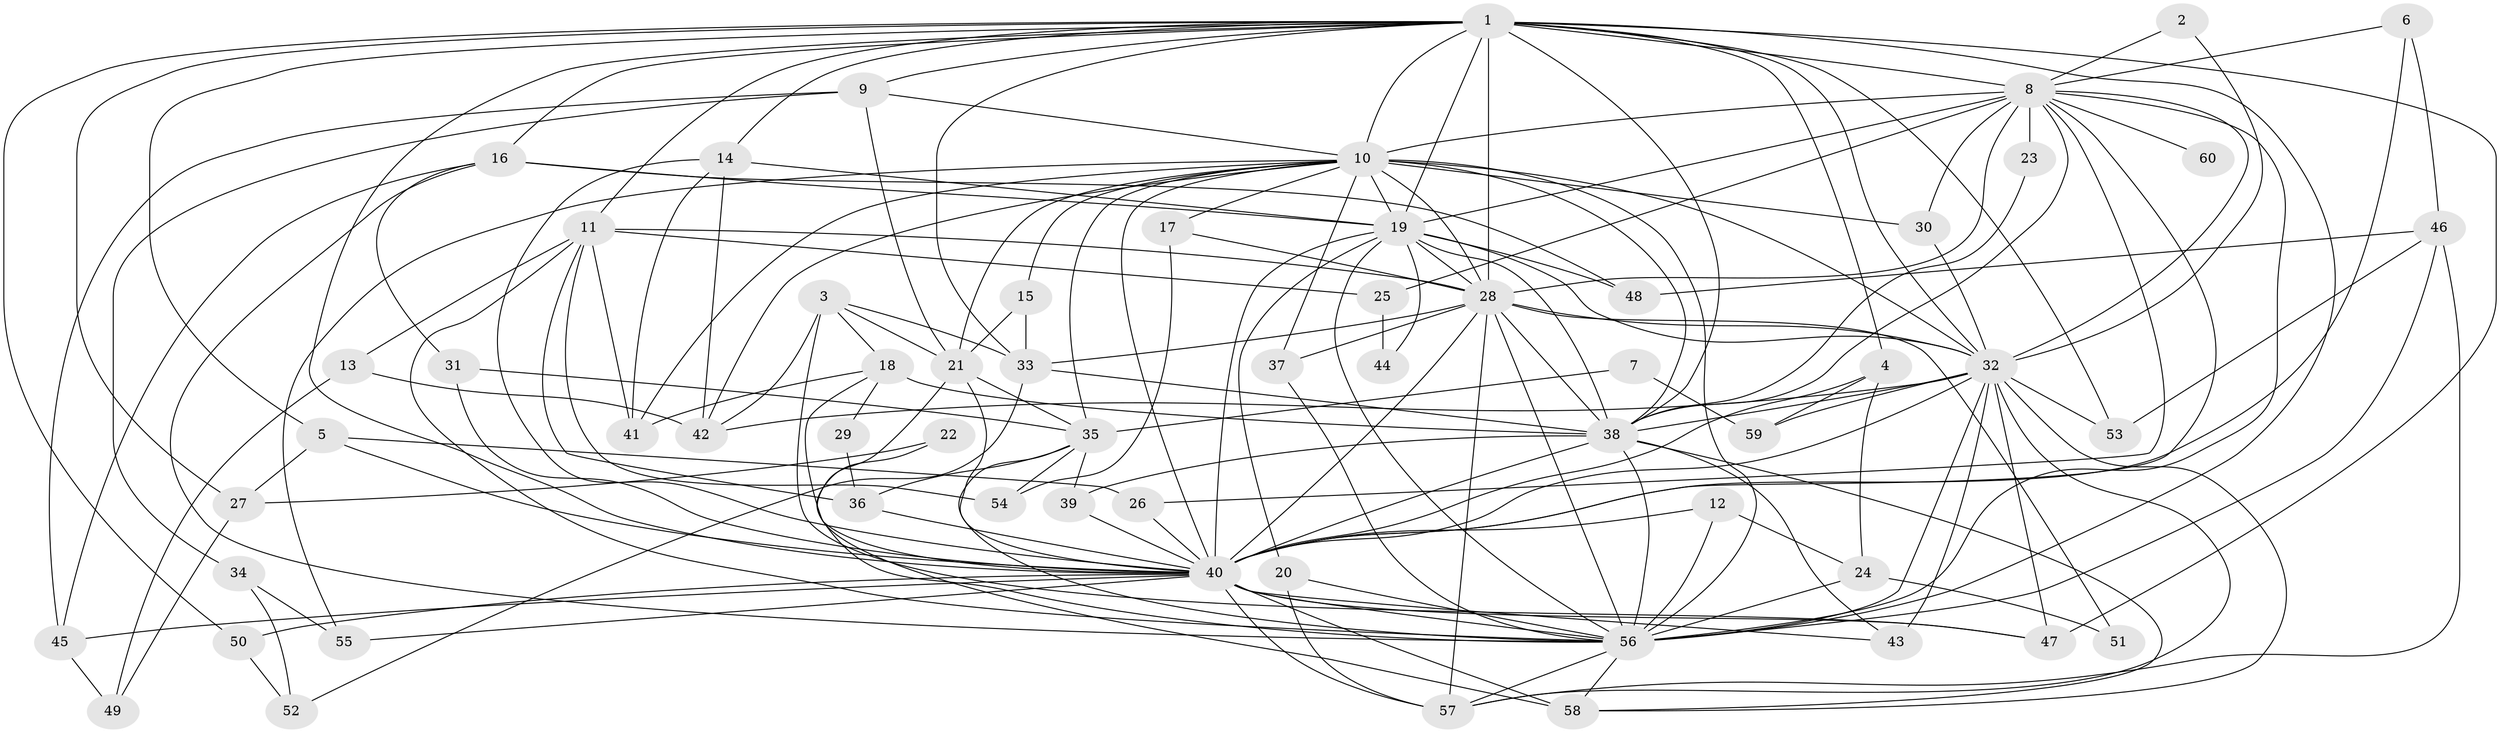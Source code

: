 // original degree distribution, {32: 0.008403361344537815, 16: 0.01680672268907563, 22: 0.008403361344537815, 18: 0.01680672268907563, 26: 0.008403361344537815, 19: 0.008403361344537815, 23: 0.008403361344537815, 17: 0.008403361344537815, 7: 0.008403361344537815, 6: 0.03361344537815126, 2: 0.4957983193277311, 5: 0.06722689075630252, 3: 0.19327731092436976, 4: 0.1092436974789916, 9: 0.008403361344537815}
// Generated by graph-tools (version 1.1) at 2025/01/03/09/25 03:01:15]
// undirected, 60 vertices, 172 edges
graph export_dot {
graph [start="1"]
  node [color=gray90,style=filled];
  1;
  2;
  3;
  4;
  5;
  6;
  7;
  8;
  9;
  10;
  11;
  12;
  13;
  14;
  15;
  16;
  17;
  18;
  19;
  20;
  21;
  22;
  23;
  24;
  25;
  26;
  27;
  28;
  29;
  30;
  31;
  32;
  33;
  34;
  35;
  36;
  37;
  38;
  39;
  40;
  41;
  42;
  43;
  44;
  45;
  46;
  47;
  48;
  49;
  50;
  51;
  52;
  53;
  54;
  55;
  56;
  57;
  58;
  59;
  60;
  1 -- 4 [weight=1.0];
  1 -- 5 [weight=1.0];
  1 -- 8 [weight=2.0];
  1 -- 9 [weight=1.0];
  1 -- 10 [weight=3.0];
  1 -- 11 [weight=1.0];
  1 -- 14 [weight=1.0];
  1 -- 16 [weight=1.0];
  1 -- 19 [weight=2.0];
  1 -- 27 [weight=1.0];
  1 -- 28 [weight=3.0];
  1 -- 32 [weight=3.0];
  1 -- 33 [weight=1.0];
  1 -- 38 [weight=3.0];
  1 -- 40 [weight=2.0];
  1 -- 47 [weight=1.0];
  1 -- 50 [weight=1.0];
  1 -- 53 [weight=1.0];
  1 -- 56 [weight=2.0];
  2 -- 8 [weight=1.0];
  2 -- 32 [weight=1.0];
  3 -- 18 [weight=1.0];
  3 -- 21 [weight=1.0];
  3 -- 33 [weight=1.0];
  3 -- 42 [weight=1.0];
  3 -- 47 [weight=1.0];
  4 -- 24 [weight=1.0];
  4 -- 40 [weight=1.0];
  4 -- 59 [weight=1.0];
  5 -- 26 [weight=1.0];
  5 -- 27 [weight=1.0];
  5 -- 40 [weight=1.0];
  6 -- 8 [weight=1.0];
  6 -- 40 [weight=1.0];
  6 -- 46 [weight=1.0];
  7 -- 35 [weight=1.0];
  7 -- 59 [weight=1.0];
  8 -- 10 [weight=2.0];
  8 -- 19 [weight=1.0];
  8 -- 23 [weight=1.0];
  8 -- 25 [weight=1.0];
  8 -- 26 [weight=1.0];
  8 -- 28 [weight=2.0];
  8 -- 30 [weight=1.0];
  8 -- 32 [weight=1.0];
  8 -- 38 [weight=1.0];
  8 -- 40 [weight=2.0];
  8 -- 56 [weight=1.0];
  8 -- 60 [weight=1.0];
  9 -- 10 [weight=1.0];
  9 -- 21 [weight=1.0];
  9 -- 34 [weight=1.0];
  9 -- 45 [weight=1.0];
  10 -- 15 [weight=1.0];
  10 -- 17 [weight=1.0];
  10 -- 19 [weight=1.0];
  10 -- 21 [weight=1.0];
  10 -- 28 [weight=1.0];
  10 -- 30 [weight=1.0];
  10 -- 32 [weight=1.0];
  10 -- 35 [weight=1.0];
  10 -- 37 [weight=1.0];
  10 -- 38 [weight=1.0];
  10 -- 40 [weight=1.0];
  10 -- 41 [weight=1.0];
  10 -- 42 [weight=1.0];
  10 -- 55 [weight=2.0];
  10 -- 56 [weight=2.0];
  11 -- 13 [weight=1.0];
  11 -- 25 [weight=1.0];
  11 -- 28 [weight=1.0];
  11 -- 36 [weight=1.0];
  11 -- 41 [weight=1.0];
  11 -- 54 [weight=1.0];
  11 -- 56 [weight=1.0];
  12 -- 24 [weight=1.0];
  12 -- 40 [weight=1.0];
  12 -- 56 [weight=1.0];
  13 -- 42 [weight=1.0];
  13 -- 49 [weight=1.0];
  14 -- 19 [weight=1.0];
  14 -- 40 [weight=1.0];
  14 -- 41 [weight=1.0];
  14 -- 42 [weight=1.0];
  15 -- 21 [weight=1.0];
  15 -- 33 [weight=1.0];
  16 -- 19 [weight=1.0];
  16 -- 31 [weight=1.0];
  16 -- 45 [weight=1.0];
  16 -- 48 [weight=1.0];
  16 -- 56 [weight=1.0];
  17 -- 28 [weight=1.0];
  17 -- 54 [weight=1.0];
  18 -- 29 [weight=1.0];
  18 -- 38 [weight=1.0];
  18 -- 40 [weight=1.0];
  18 -- 41 [weight=1.0];
  19 -- 20 [weight=1.0];
  19 -- 28 [weight=1.0];
  19 -- 32 [weight=1.0];
  19 -- 38 [weight=1.0];
  19 -- 40 [weight=2.0];
  19 -- 44 [weight=1.0];
  19 -- 48 [weight=1.0];
  19 -- 56 [weight=1.0];
  20 -- 56 [weight=1.0];
  20 -- 57 [weight=1.0];
  21 -- 35 [weight=1.0];
  21 -- 40 [weight=1.0];
  21 -- 56 [weight=1.0];
  22 -- 27 [weight=1.0];
  22 -- 58 [weight=1.0];
  23 -- 38 [weight=1.0];
  24 -- 51 [weight=1.0];
  24 -- 56 [weight=1.0];
  25 -- 44 [weight=1.0];
  26 -- 40 [weight=1.0];
  27 -- 49 [weight=1.0];
  28 -- 32 [weight=1.0];
  28 -- 33 [weight=1.0];
  28 -- 37 [weight=1.0];
  28 -- 38 [weight=1.0];
  28 -- 40 [weight=1.0];
  28 -- 51 [weight=1.0];
  28 -- 56 [weight=2.0];
  28 -- 57 [weight=1.0];
  29 -- 36 [weight=1.0];
  30 -- 32 [weight=1.0];
  31 -- 35 [weight=1.0];
  31 -- 40 [weight=1.0];
  32 -- 38 [weight=1.0];
  32 -- 40 [weight=1.0];
  32 -- 42 [weight=1.0];
  32 -- 43 [weight=2.0];
  32 -- 47 [weight=2.0];
  32 -- 53 [weight=1.0];
  32 -- 56 [weight=3.0];
  32 -- 57 [weight=1.0];
  32 -- 58 [weight=1.0];
  32 -- 59 [weight=1.0];
  33 -- 38 [weight=1.0];
  33 -- 52 [weight=1.0];
  34 -- 52 [weight=1.0];
  34 -- 55 [weight=1.0];
  35 -- 36 [weight=1.0];
  35 -- 39 [weight=1.0];
  35 -- 54 [weight=1.0];
  35 -- 56 [weight=1.0];
  36 -- 40 [weight=1.0];
  37 -- 56 [weight=1.0];
  38 -- 39 [weight=2.0];
  38 -- 40 [weight=1.0];
  38 -- 43 [weight=1.0];
  38 -- 56 [weight=1.0];
  38 -- 58 [weight=1.0];
  39 -- 40 [weight=1.0];
  40 -- 43 [weight=1.0];
  40 -- 45 [weight=1.0];
  40 -- 47 [weight=1.0];
  40 -- 50 [weight=2.0];
  40 -- 55 [weight=1.0];
  40 -- 56 [weight=2.0];
  40 -- 57 [weight=1.0];
  40 -- 58 [weight=2.0];
  45 -- 49 [weight=1.0];
  46 -- 48 [weight=1.0];
  46 -- 53 [weight=1.0];
  46 -- 56 [weight=1.0];
  46 -- 57 [weight=1.0];
  50 -- 52 [weight=1.0];
  56 -- 57 [weight=1.0];
  56 -- 58 [weight=1.0];
}
